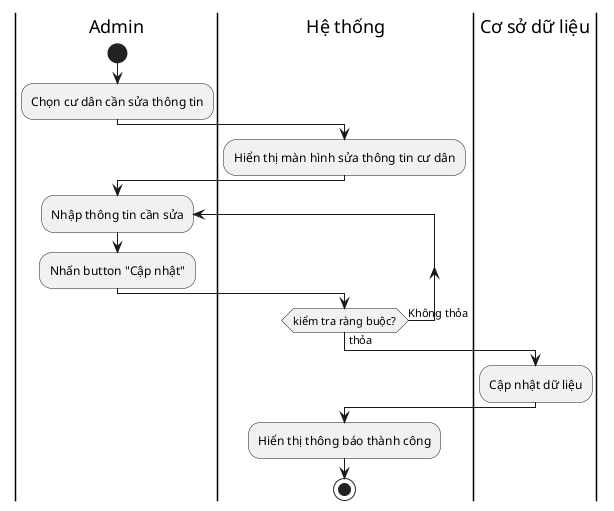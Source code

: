 @startuml
|Admin|
start
:Chọn cư dân cần sửa thông tin;
|Hệ thống|
:Hiển thị màn hình sửa thông tin cư dân;
|Admin|
repeat :Nhập thông tin cần sửa;
|Admin|
:Nhấn button "Cập nhật";
|Hệ thống|
repeat while (kiểm tra ràng buộc?) is (Không thỏa) not (thỏa)
|Cơ sở dữ liệu|
:Cập nhật dữ liệu;
|Hệ thống|
:Hiển thị thông báo thành công;
stop
@enduml